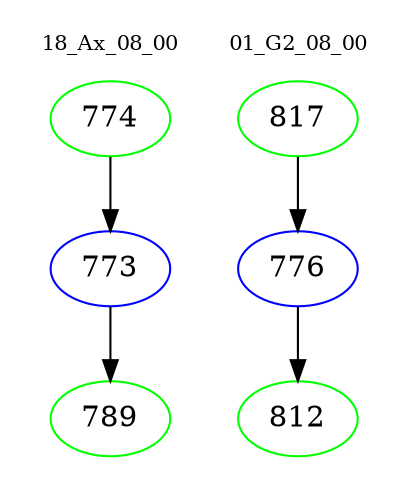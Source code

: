 digraph{
subgraph cluster_0 {
color = white
label = "18_Ax_08_00";
fontsize=10;
T0_774 [label="774", color="green"]
T0_774 -> T0_773 [color="black"]
T0_773 [label="773", color="blue"]
T0_773 -> T0_789 [color="black"]
T0_789 [label="789", color="green"]
}
subgraph cluster_1 {
color = white
label = "01_G2_08_00";
fontsize=10;
T1_817 [label="817", color="green"]
T1_817 -> T1_776 [color="black"]
T1_776 [label="776", color="blue"]
T1_776 -> T1_812 [color="black"]
T1_812 [label="812", color="green"]
}
}
